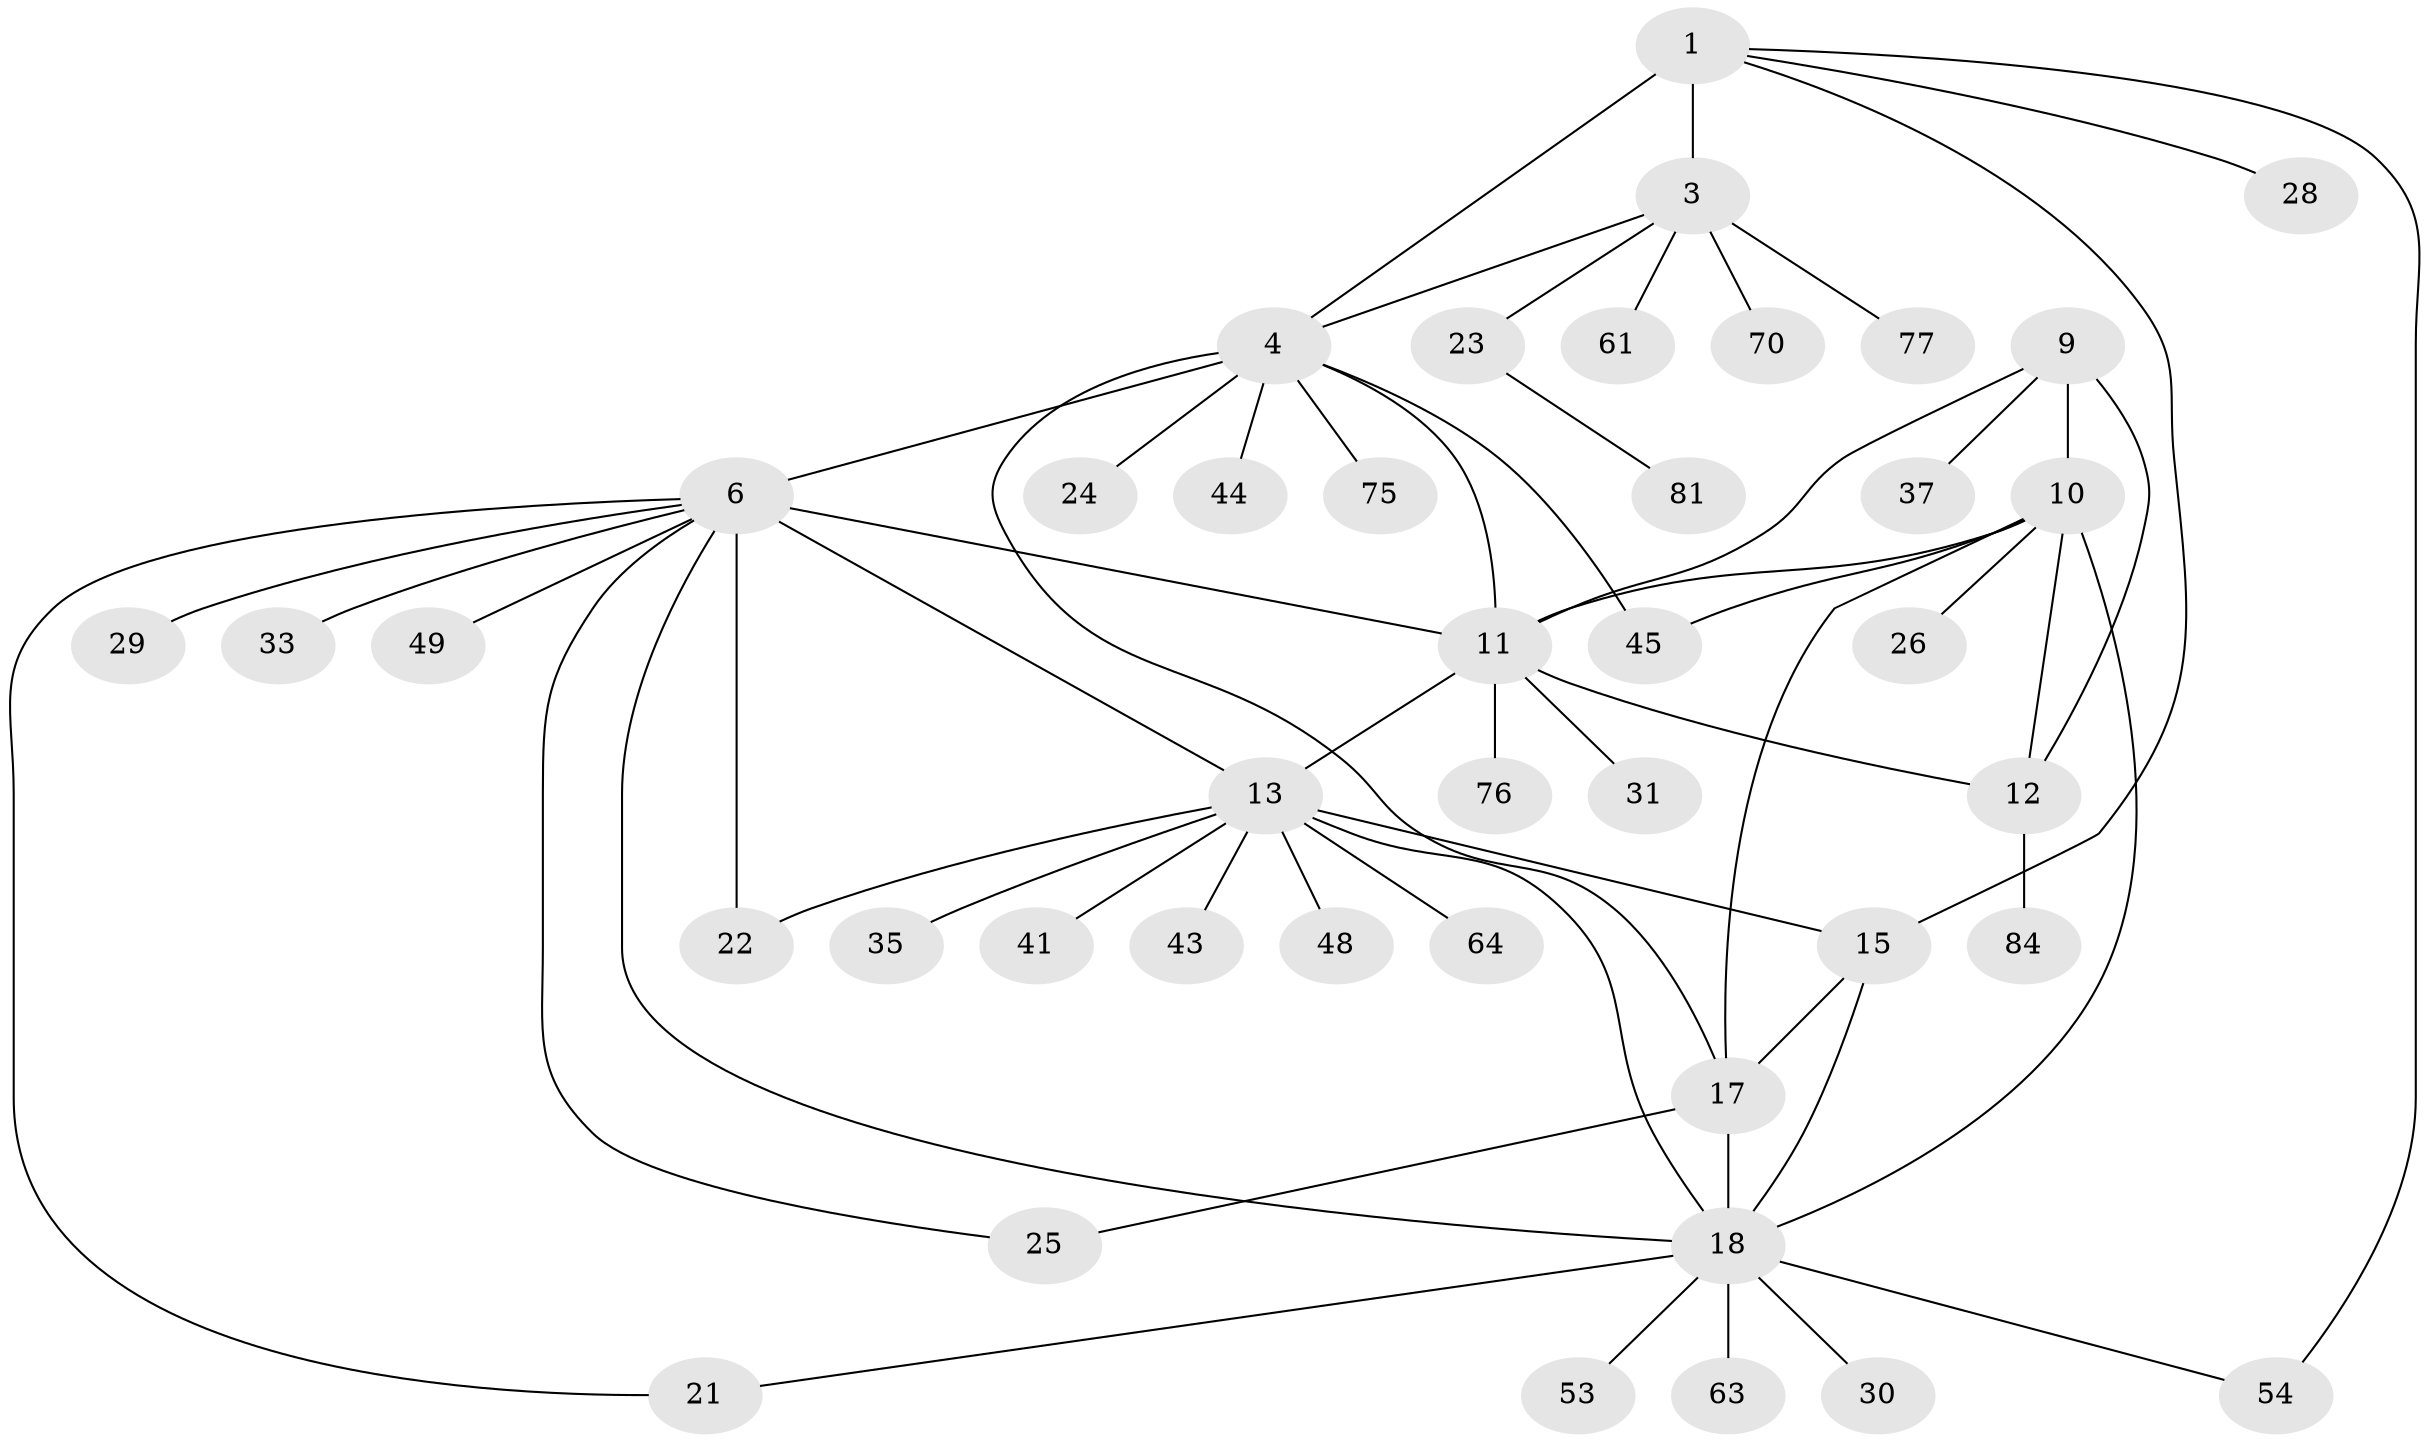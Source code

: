 // original degree distribution, {7: 0.07142857142857142, 6: 0.011904761904761904, 5: 0.011904761904761904, 10: 0.011904761904761904, 4: 0.05952380952380952, 11: 0.03571428571428571, 9: 0.03571428571428571, 3: 0.011904761904761904, 2: 0.20238095238095238, 1: 0.5476190476190477}
// Generated by graph-tools (version 1.1) at 2025/16/03/09/25 04:16:02]
// undirected, 42 vertices, 59 edges
graph export_dot {
graph [start="1"]
  node [color=gray90,style=filled];
  1 [super="+40+38+27+83+2"];
  3;
  4 [super="+5"];
  6 [super="+47+7"];
  9;
  10 [super="+36+55+67+79"];
  11 [super="+32"];
  12;
  13 [super="+14"];
  15 [super="+16"];
  17 [super="+51+72+58+60+46"];
  18 [super="+19+20"];
  21;
  22;
  23;
  24 [super="+39"];
  25;
  26;
  28;
  29 [super="+71"];
  30;
  31;
  33 [super="+34"];
  35;
  37;
  41;
  43;
  44;
  45 [super="+66+73+56"];
  48;
  49 [super="+59"];
  53;
  54;
  61 [super="+68"];
  63;
  64;
  70;
  75;
  76;
  77;
  81;
  84;
  1 -- 3 [weight=2];
  1 -- 4 [weight=2];
  1 -- 54;
  1 -- 28;
  1 -- 15;
  3 -- 4;
  3 -- 23;
  3 -- 61;
  3 -- 70;
  3 -- 77;
  4 -- 11;
  4 -- 17;
  4 -- 45;
  4 -- 6 [weight=3];
  4 -- 24;
  4 -- 75;
  4 -- 44;
  6 -- 29;
  6 -- 33;
  6 -- 11;
  6 -- 49;
  6 -- 18;
  6 -- 21;
  6 -- 22;
  6 -- 25;
  6 -- 13 [weight=2];
  9 -- 10;
  9 -- 11;
  9 -- 12;
  9 -- 37;
  10 -- 11;
  10 -- 12;
  10 -- 18;
  10 -- 26;
  10 -- 45;
  10 -- 17;
  11 -- 12;
  11 -- 31;
  11 -- 76;
  11 -- 13;
  12 -- 84;
  13 -- 15 [weight=4];
  13 -- 22;
  13 -- 35;
  13 -- 41;
  13 -- 43;
  13 -- 48;
  13 -- 64;
  13 -- 18;
  15 -- 17;
  15 -- 18;
  17 -- 18 [weight=3];
  17 -- 25;
  18 -- 30;
  18 -- 53;
  18 -- 54;
  18 -- 63;
  18 -- 21;
  23 -- 81;
}
